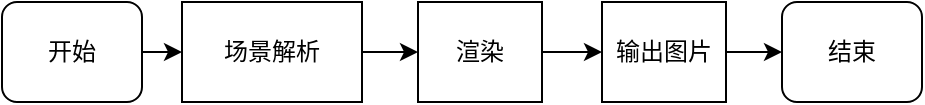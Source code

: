 <mxfile version="14.7.0" type="github"><diagram id="wxyiKXQJSB0QF5colaaW" name="Page-1"><mxGraphModel dx="830" dy="535" grid="1" gridSize="10" guides="1" tooltips="1" connect="1" arrows="1" fold="1" page="1" pageScale="1" pageWidth="827" pageHeight="1169" math="0" shadow="0"><root><mxCell id="0"/><mxCell id="1" parent="0"/><mxCell id="Zi8UdHK7zfOW1SopJV_M-5" style="edgeStyle=orthogonalEdgeStyle;rounded=0;orthogonalLoop=1;jettySize=auto;html=1;exitX=1;exitY=0.5;exitDx=0;exitDy=0;entryX=0;entryY=0.5;entryDx=0;entryDy=0;" parent="1" source="Zi8UdHK7zfOW1SopJV_M-1" target="Zi8UdHK7zfOW1SopJV_M-2" edge="1"><mxGeometry relative="1" as="geometry"/></mxCell><mxCell id="Zi8UdHK7zfOW1SopJV_M-1" value="开始" style="rounded=1;whiteSpace=wrap;html=1;" parent="1" vertex="1"><mxGeometry x="110" y="170" width="70" height="50" as="geometry"/></mxCell><mxCell id="Zi8UdHK7zfOW1SopJV_M-6" style="edgeStyle=orthogonalEdgeStyle;rounded=0;orthogonalLoop=1;jettySize=auto;html=1;exitX=1;exitY=0.5;exitDx=0;exitDy=0;entryX=0;entryY=0.5;entryDx=0;entryDy=0;" parent="1" source="Zi8UdHK7zfOW1SopJV_M-2" target="Zi8UdHK7zfOW1SopJV_M-4" edge="1"><mxGeometry relative="1" as="geometry"/></mxCell><mxCell id="Zi8UdHK7zfOW1SopJV_M-2" value="场景解析" style="rounded=0;whiteSpace=wrap;html=1;" parent="1" vertex="1"><mxGeometry x="200" y="170" width="90" height="50" as="geometry"/></mxCell><mxCell id="Zi8UdHK7zfOW1SopJV_M-14" value="" style="edgeStyle=orthogonalEdgeStyle;rounded=0;orthogonalLoop=1;jettySize=auto;html=1;" parent="1" source="Zi8UdHK7zfOW1SopJV_M-4" target="Zi8UdHK7zfOW1SopJV_M-10" edge="1"><mxGeometry relative="1" as="geometry"/></mxCell><mxCell id="Zi8UdHK7zfOW1SopJV_M-4" value="渲染" style="rounded=0;whiteSpace=wrap;html=1;" parent="1" vertex="1"><mxGeometry x="318" y="170" width="62" height="50" as="geometry"/></mxCell><mxCell id="Zi8UdHK7zfOW1SopJV_M-16" value="" style="edgeStyle=orthogonalEdgeStyle;rounded=0;orthogonalLoop=1;jettySize=auto;html=1;" parent="1" source="Zi8UdHK7zfOW1SopJV_M-10" target="Zi8UdHK7zfOW1SopJV_M-15" edge="1"><mxGeometry relative="1" as="geometry"/></mxCell><mxCell id="Zi8UdHK7zfOW1SopJV_M-10" value="输出图片" style="rounded=0;whiteSpace=wrap;html=1;" parent="1" vertex="1"><mxGeometry x="410" y="170" width="62" height="50" as="geometry"/></mxCell><mxCell id="Zi8UdHK7zfOW1SopJV_M-15" value="结束" style="rounded=1;whiteSpace=wrap;html=1;" parent="1" vertex="1"><mxGeometry x="500" y="170" width="70" height="50" as="geometry"/></mxCell></root></mxGraphModel></diagram></mxfile>